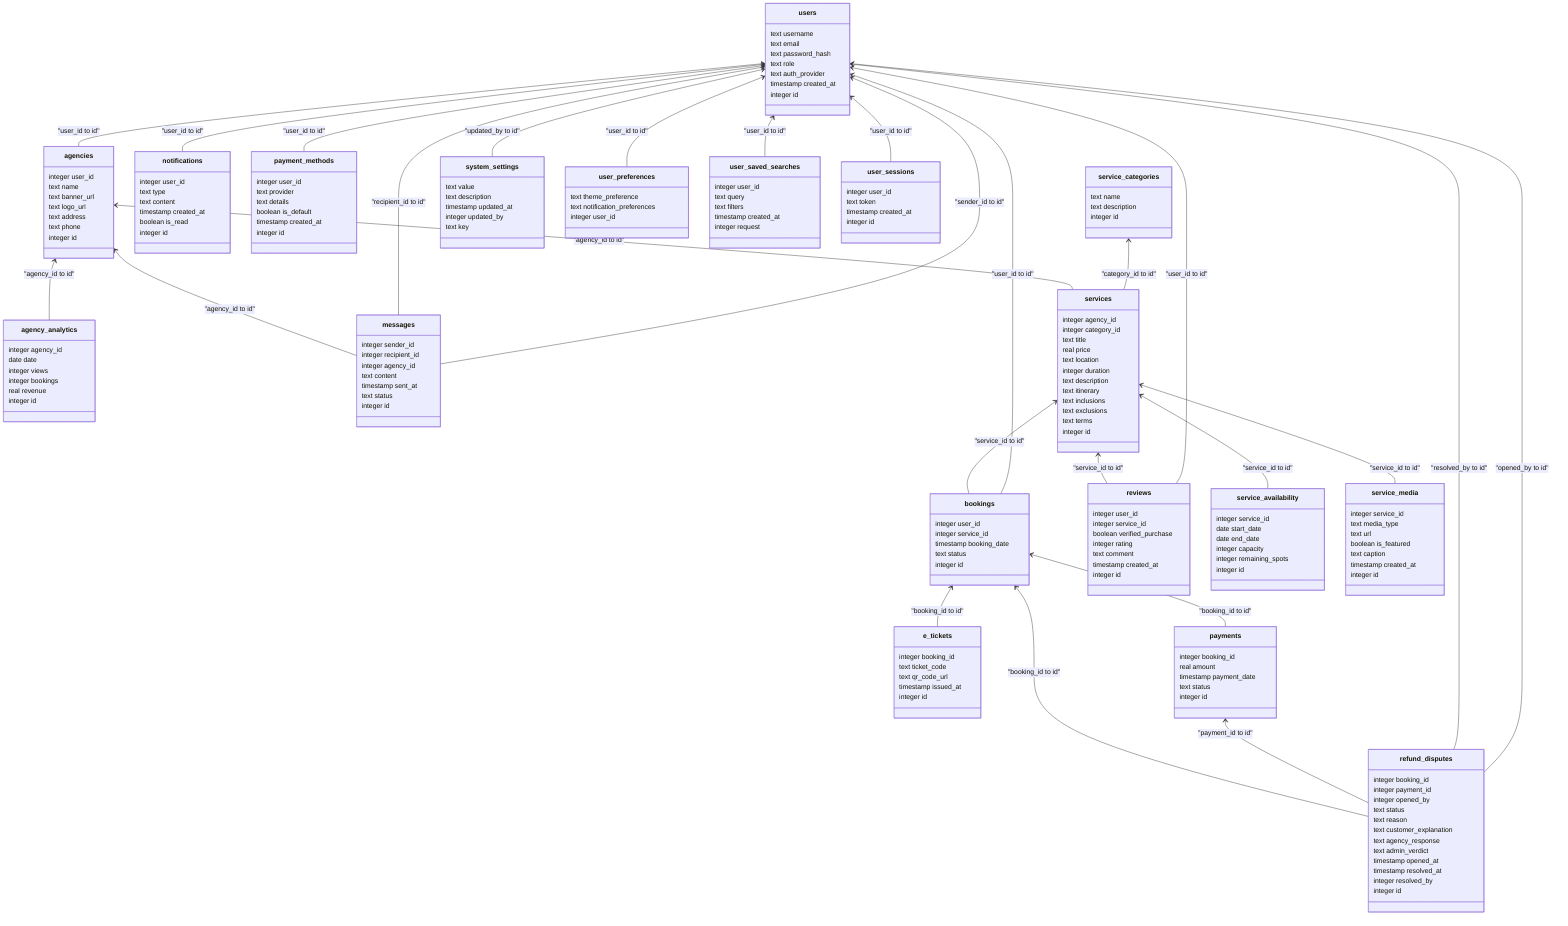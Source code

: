 classDiagram
direction BT
class agencies {
   integer user_id
   text name
   text banner_url
   text logo_url
   text address
   text phone
   integer id
}
class agency_analytics {
   integer agency_id
   date date
   integer views
   integer bookings
   real revenue
   integer id
}
class bookings {
   integer user_id
   integer service_id
   timestamp booking_date
   text status
   integer id
}
class e_tickets {
   integer booking_id
   text ticket_code
   text qr_code_url
   timestamp issued_at
   integer id
}
class messages {
   integer sender_id
   integer recipient_id
   integer agency_id
   text content
   timestamp sent_at
   text status
   integer id
}
class notifications {
   integer user_id
   text type
   text content
   timestamp created_at
   boolean is_read
   integer id
}
class payment_methods {
   integer user_id
   text provider
   text details
   boolean is_default
   timestamp created_at
   integer id
}
class payments {
   integer booking_id
   real amount
   timestamp payment_date
   text status
   integer id
}
class refund_disputes {
   integer booking_id
   integer payment_id
   integer opened_by
   text status
   text reason
   text customer_explanation
   text agency_response
   text admin_verdict
   timestamp opened_at
   timestamp resolved_at
   integer resolved_by
   integer id
}
class reviews {
   integer user_id
   integer service_id
   boolean verified_purchase
   integer rating
   text comment
   timestamp created_at
   integer id
}
class service_availability {
   integer service_id
   date start_date
   date end_date
   integer capacity
   integer remaining_spots
   integer id
}
class service_categories {
   text name
   text description
   integer id
}
class service_media {
   integer service_id
   text media_type
   text url
   boolean is_featured
   text caption
   timestamp created_at
   integer id
}
class services {
   integer agency_id
   integer category_id
   text title
   real price
   text location
   integer duration
   text description
   text itinerary
   text inclusions
   text exclusions
   text terms
   integer id
}
class system_settings {
   text value
   text description
   timestamp updated_at
   integer updated_by
   text key
}
class user_preferences {
   text theme_preference
   text notification_preferences
   integer user_id
}
class user_saved_searches {
   integer user_id
   text query
   text filters
   timestamp created_at
   integer request
}
class user_sessions {
   integer user_id
   text token
   timestamp created_at
   integer id
}
class users {
   text username
   text email
   text password_hash
   text role
   text auth_provider
   timestamp created_at
   integer id
}

agencies  -->  users : "user_id to id"
agency_analytics  -->  agencies : "agency_id to id"
bookings  -->  services : "service_id to id"
bookings  -->  users : "user_id to id"
e_tickets  -->  bookings : "booking_id to id"
messages  -->  agencies : "agency_id to id"
messages  -->  users : "recipient_id to id"
messages  -->  users : "sender_id to id"
notifications  -->  users : "user_id to id"
payment_methods  -->  users : "user_id to id"
payments  -->  bookings : "booking_id to id"
refund_disputes  -->  bookings : "booking_id to id"
refund_disputes  -->  payments : "payment_id to id"
refund_disputes  -->  users : "resolved_by to id"
refund_disputes  -->  users : "opened_by to id"
reviews  -->  services : "service_id to id"
reviews  -->  users : "user_id to id"
service_availability  -->  services : "service_id to id"
service_media  -->  services : "service_id to id"
services  -->  agencies : "agency_id to id"
services  -->  service_categories : "category_id to id"
system_settings  -->  users : "updated_by to id"
user_preferences  -->  users : "user_id to id"
user_saved_searches  -->  users : "user_id to id"
user_sessions  -->  users : "user_id to id"
